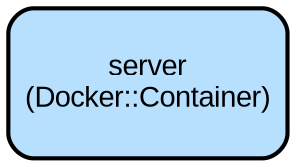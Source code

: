 digraph INFRA {
  node [ color = "black", fillcolor = "#E6E6E6", height =1, style = "filled,bold,rounded", fontname = "Arial" ];
  "server" [ label = "server
(Docker::Container)", shape =rectangle, fillcolor = "#B7E0FF" ];
}

